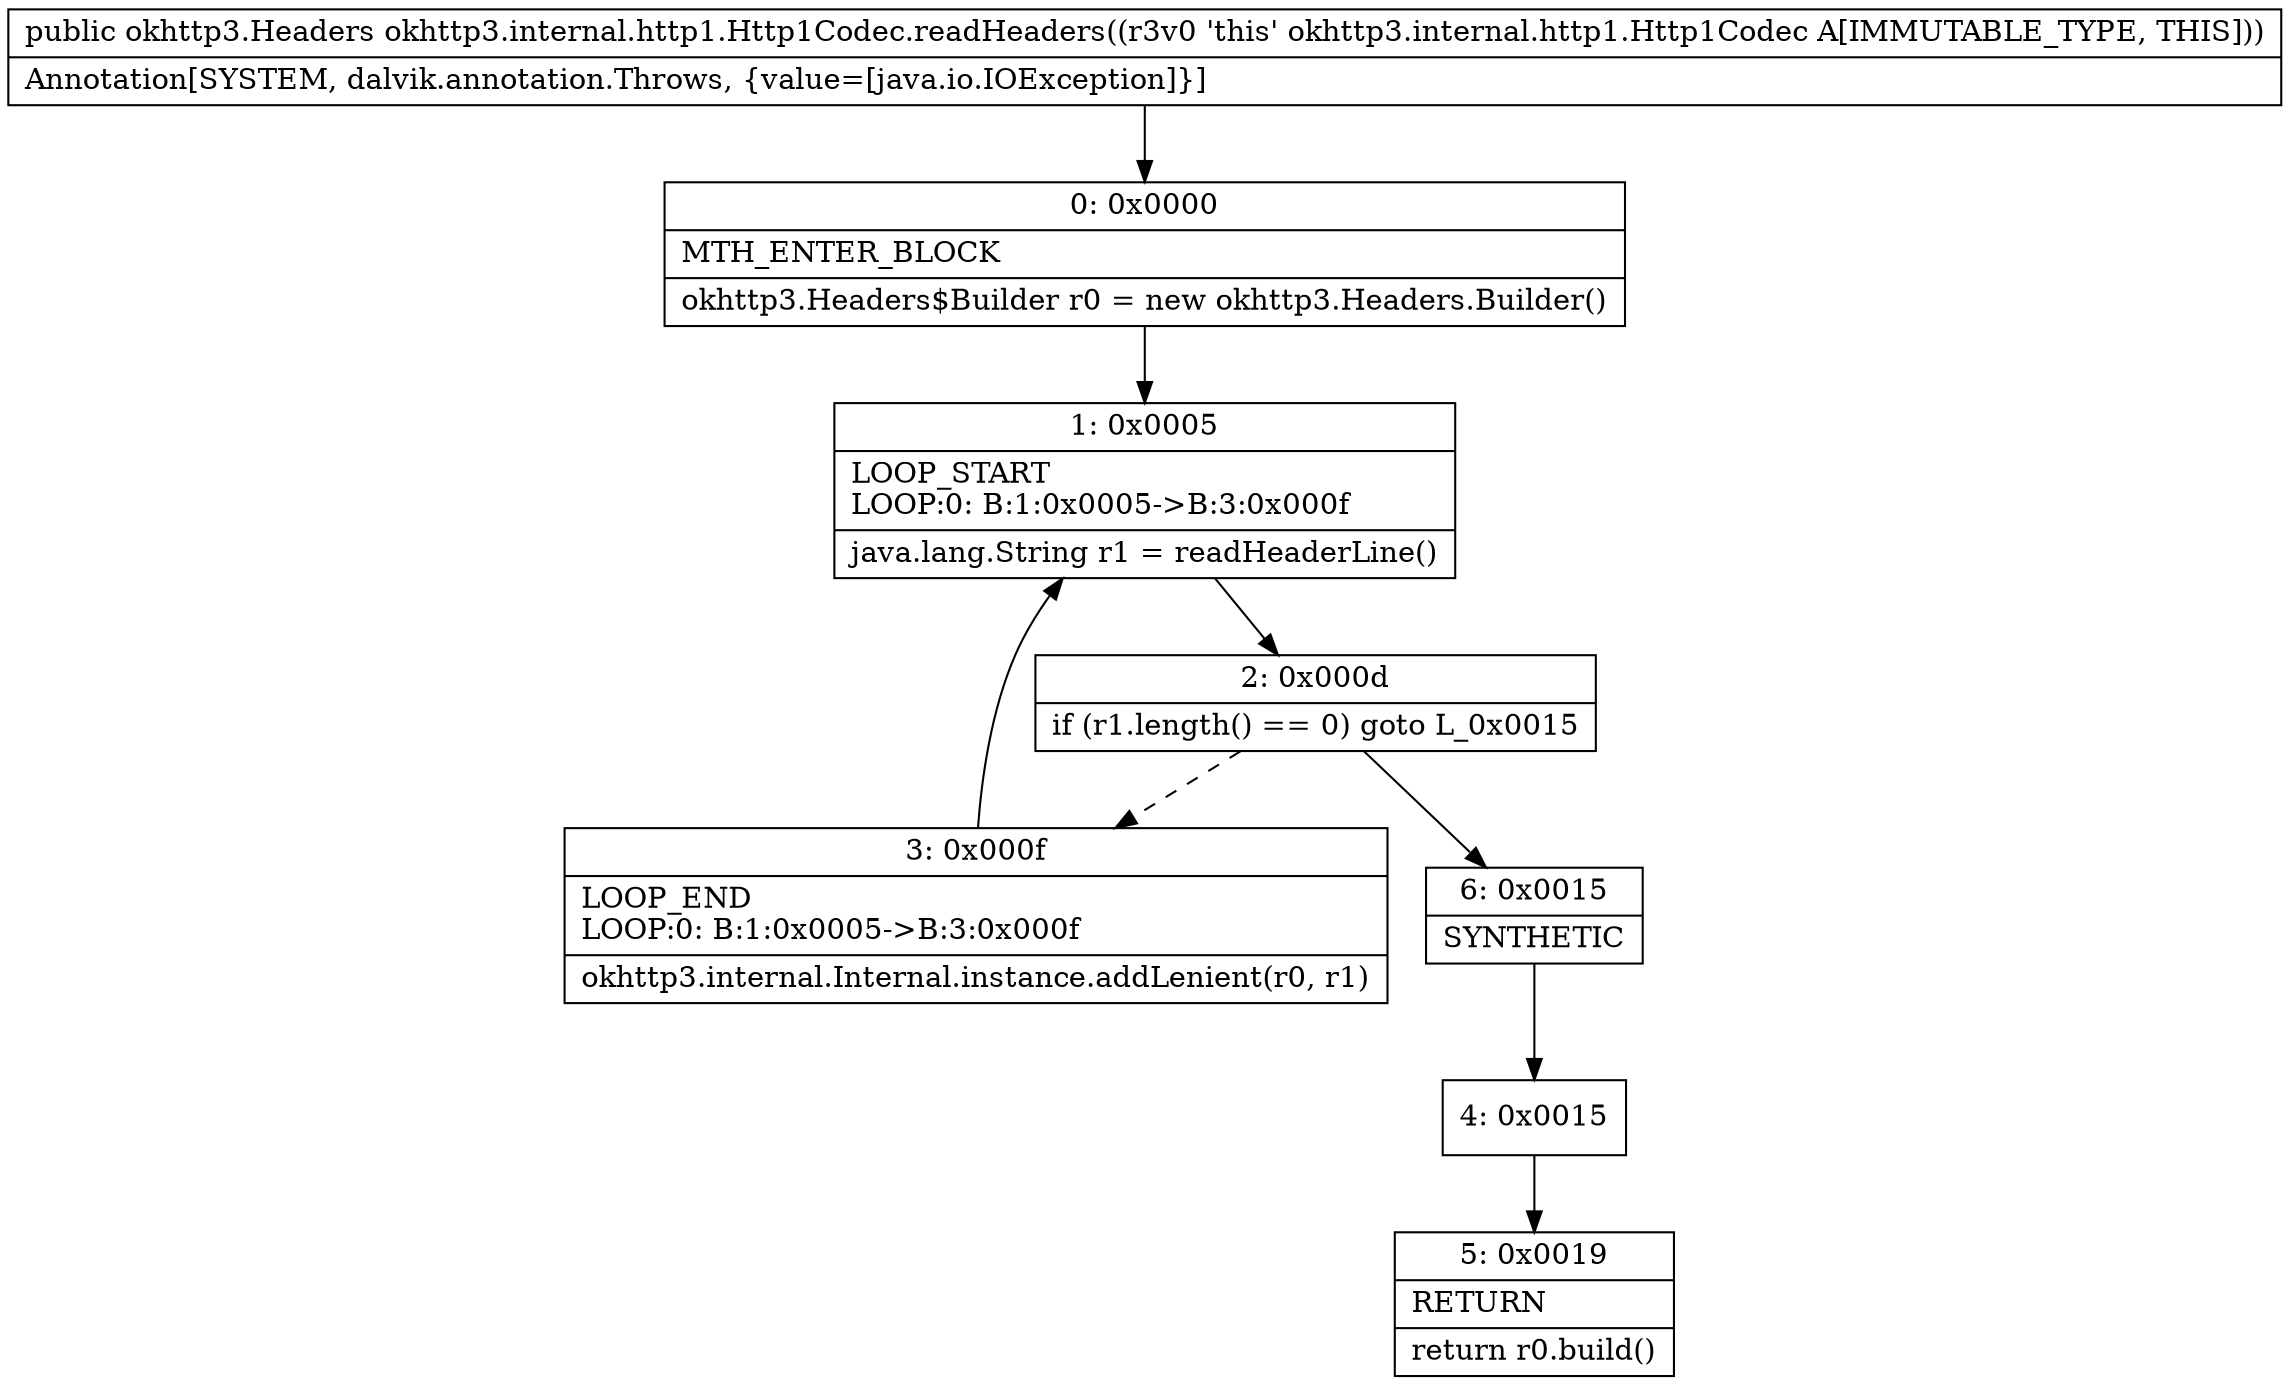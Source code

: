 digraph "CFG forokhttp3.internal.http1.Http1Codec.readHeaders()Lokhttp3\/Headers;" {
Node_0 [shape=record,label="{0\:\ 0x0000|MTH_ENTER_BLOCK\l|okhttp3.Headers$Builder r0 = new okhttp3.Headers.Builder()\l}"];
Node_1 [shape=record,label="{1\:\ 0x0005|LOOP_START\lLOOP:0: B:1:0x0005\-\>B:3:0x000f\l|java.lang.String r1 = readHeaderLine()\l}"];
Node_2 [shape=record,label="{2\:\ 0x000d|if (r1.length() == 0) goto L_0x0015\l}"];
Node_3 [shape=record,label="{3\:\ 0x000f|LOOP_END\lLOOP:0: B:1:0x0005\-\>B:3:0x000f\l|okhttp3.internal.Internal.instance.addLenient(r0, r1)\l}"];
Node_4 [shape=record,label="{4\:\ 0x0015}"];
Node_5 [shape=record,label="{5\:\ 0x0019|RETURN\l|return r0.build()\l}"];
Node_6 [shape=record,label="{6\:\ 0x0015|SYNTHETIC\l}"];
MethodNode[shape=record,label="{public okhttp3.Headers okhttp3.internal.http1.Http1Codec.readHeaders((r3v0 'this' okhttp3.internal.http1.Http1Codec A[IMMUTABLE_TYPE, THIS]))  | Annotation[SYSTEM, dalvik.annotation.Throws, \{value=[java.io.IOException]\}]\l}"];
MethodNode -> Node_0;
Node_0 -> Node_1;
Node_1 -> Node_2;
Node_2 -> Node_3[style=dashed];
Node_2 -> Node_6;
Node_3 -> Node_1;
Node_4 -> Node_5;
Node_6 -> Node_4;
}

